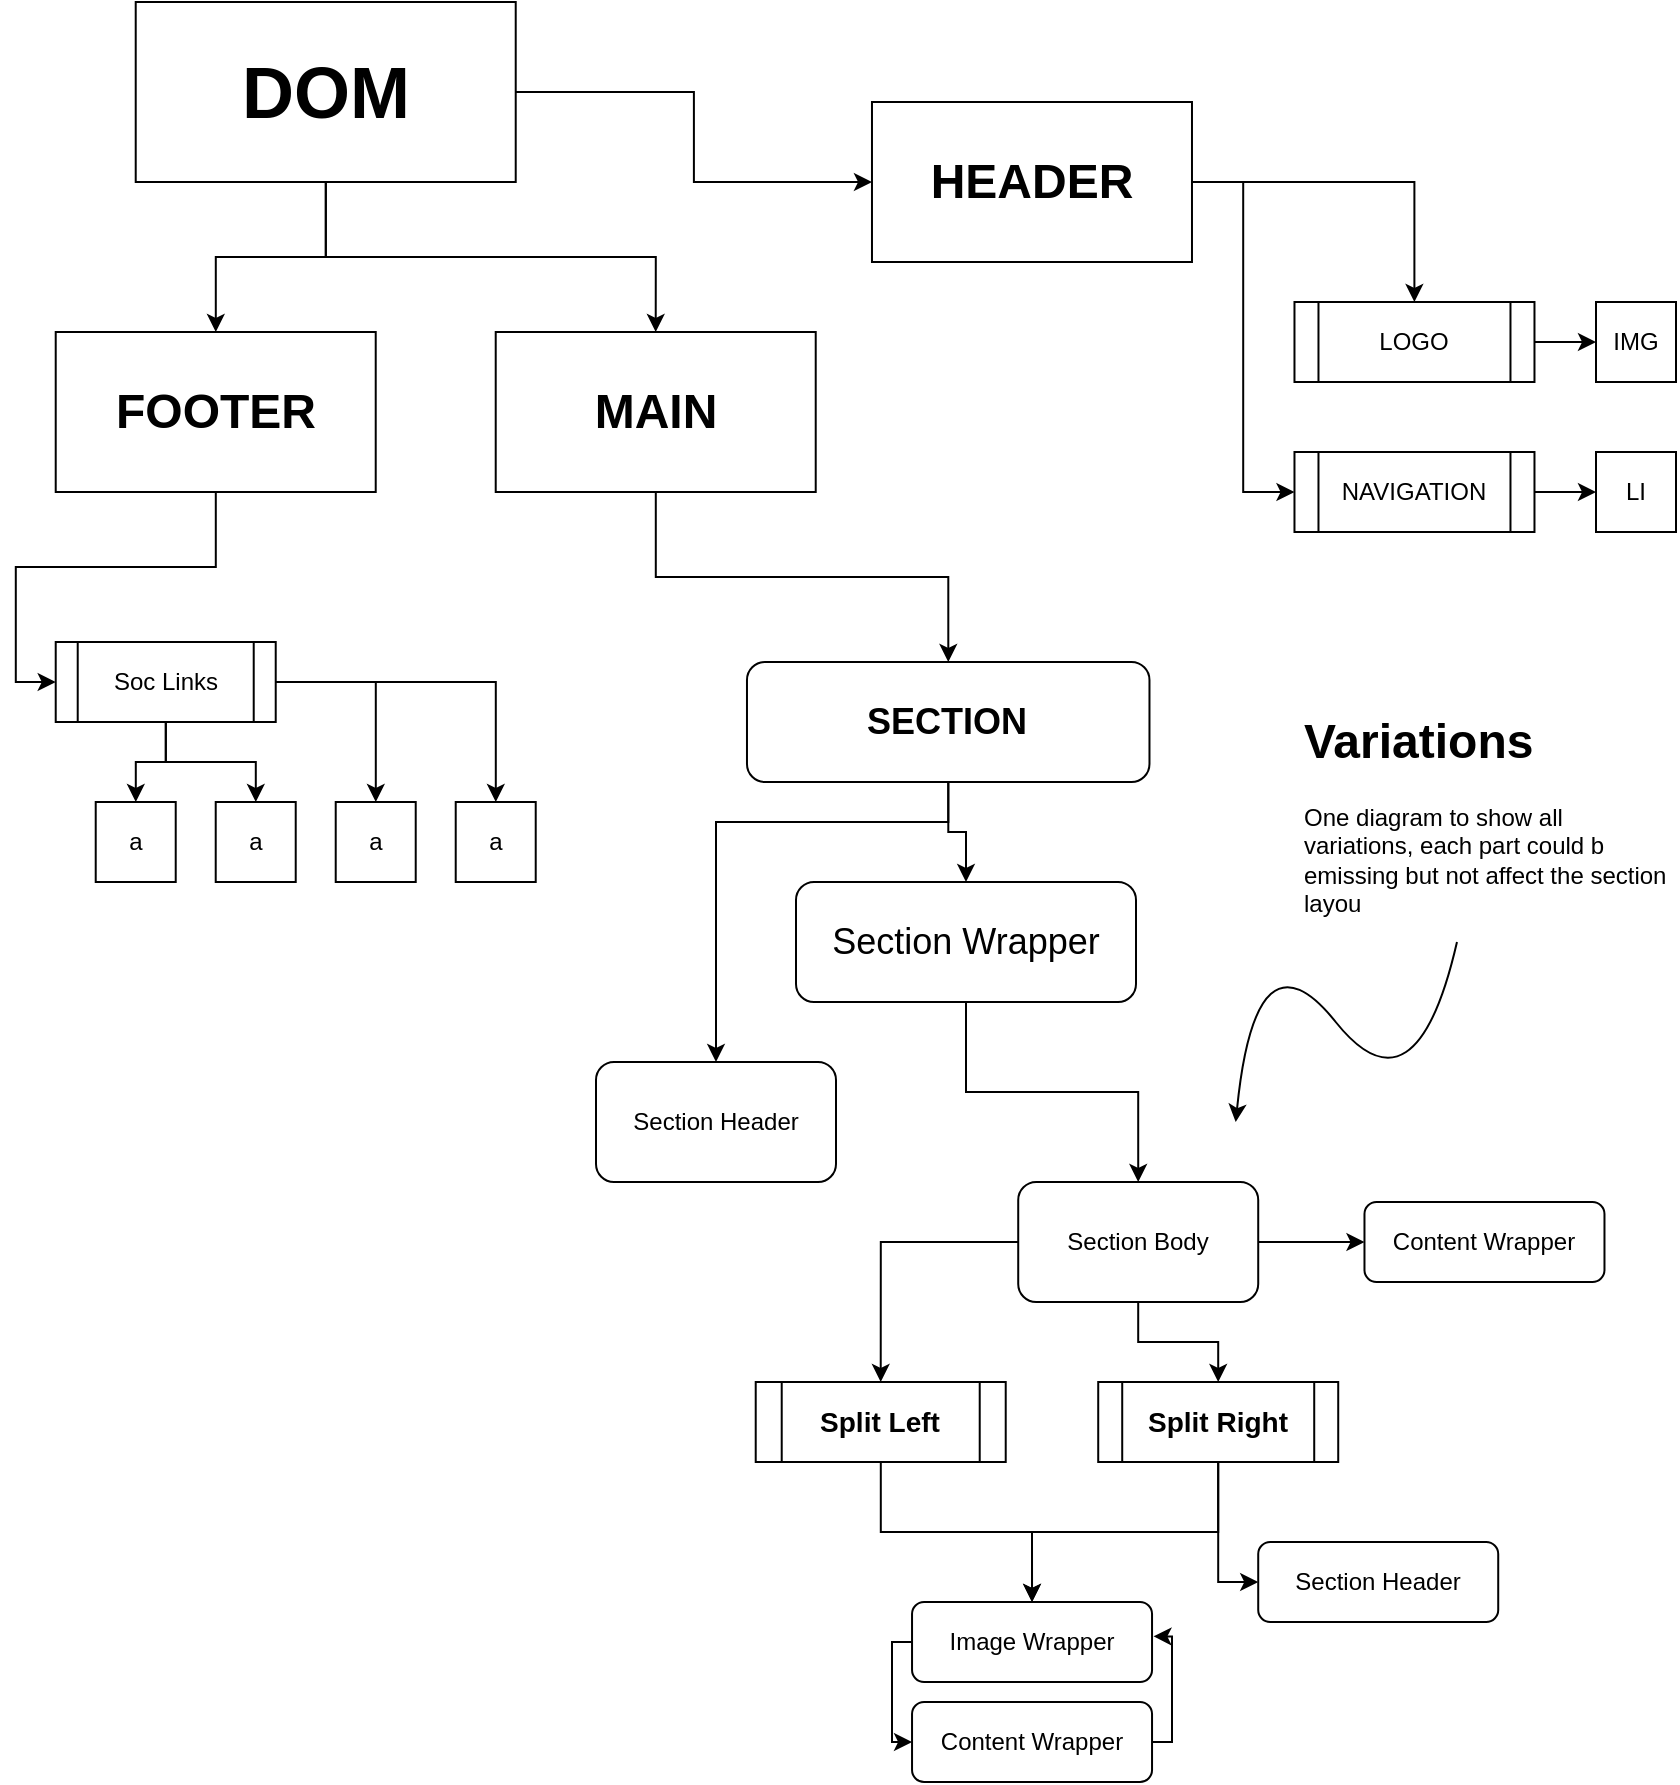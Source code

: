 <mxfile version="21.6.1" type="github">
  <diagram name="Page-1" id="3GMCaoutJsqQsDqICPwn">
    <mxGraphModel dx="2936" dy="2773" grid="1" gridSize="10" guides="1" tooltips="1" connect="1" arrows="1" fold="1" page="1" pageScale="1" pageWidth="850" pageHeight="1100" math="0" shadow="0">
      <root>
        <mxCell id="0" />
        <mxCell id="1" parent="0" />
        <mxCell id="UuIxYVkr14JvkqVsrURw-33" style="edgeStyle=orthogonalEdgeStyle;rounded=0;orthogonalLoop=1;jettySize=auto;html=1;" parent="1" source="UuIxYVkr14JvkqVsrURw-1" target="UuIxYVkr14JvkqVsrURw-3" edge="1">
          <mxGeometry relative="1" as="geometry" />
        </mxCell>
        <mxCell id="UuIxYVkr14JvkqVsrURw-36" style="edgeStyle=orthogonalEdgeStyle;rounded=0;orthogonalLoop=1;jettySize=auto;html=1;" parent="1" source="UuIxYVkr14JvkqVsrURw-1" target="UuIxYVkr14JvkqVsrURw-2" edge="1">
          <mxGeometry relative="1" as="geometry" />
        </mxCell>
        <mxCell id="IUQ1ileT8ZM5fcZU5scy-73" style="edgeStyle=orthogonalEdgeStyle;rounded=0;orthogonalLoop=1;jettySize=auto;html=1;entryX=0.5;entryY=0;entryDx=0;entryDy=0;" edge="1" parent="1" source="UuIxYVkr14JvkqVsrURw-1" target="UuIxYVkr14JvkqVsrURw-4">
          <mxGeometry relative="1" as="geometry" />
        </mxCell>
        <mxCell id="UuIxYVkr14JvkqVsrURw-1" value="&lt;font style=&quot;font-size: 36px;&quot;&gt;&lt;b&gt;DOM&lt;/b&gt;&lt;/font&gt;" style="rounded=0;whiteSpace=wrap;html=1;" parent="1" vertex="1">
          <mxGeometry x="-1250.14" y="-2060" width="190" height="90" as="geometry" />
        </mxCell>
        <mxCell id="UuIxYVkr14JvkqVsrURw-37" style="edgeStyle=orthogonalEdgeStyle;rounded=0;orthogonalLoop=1;jettySize=auto;html=1;" parent="1" source="UuIxYVkr14JvkqVsrURw-2" target="UuIxYVkr14JvkqVsrURw-9" edge="1">
          <mxGeometry relative="1" as="geometry" />
        </mxCell>
        <mxCell id="IUQ1ileT8ZM5fcZU5scy-74" style="edgeStyle=orthogonalEdgeStyle;rounded=0;orthogonalLoop=1;jettySize=auto;html=1;entryX=0;entryY=0.5;entryDx=0;entryDy=0;" edge="1" parent="1" source="UuIxYVkr14JvkqVsrURw-2" target="UuIxYVkr14JvkqVsrURw-8">
          <mxGeometry relative="1" as="geometry" />
        </mxCell>
        <mxCell id="UuIxYVkr14JvkqVsrURw-2" value="&lt;font style=&quot;font-size: 24px;&quot;&gt;&lt;b&gt;HEADER&lt;/b&gt;&lt;/font&gt;" style="rounded=0;whiteSpace=wrap;html=1;" parent="1" vertex="1">
          <mxGeometry x="-882.01" y="-2010" width="160" height="80" as="geometry" />
        </mxCell>
        <mxCell id="UuIxYVkr14JvkqVsrURw-56" style="edgeStyle=orthogonalEdgeStyle;rounded=0;orthogonalLoop=1;jettySize=auto;html=1;entryX=0;entryY=0.5;entryDx=0;entryDy=0;" parent="1" source="UuIxYVkr14JvkqVsrURw-3" target="UuIxYVkr14JvkqVsrURw-57" edge="1">
          <mxGeometry relative="1" as="geometry">
            <mxPoint x="-885.14" y="-2015" as="targetPoint" />
          </mxGeometry>
        </mxCell>
        <mxCell id="UuIxYVkr14JvkqVsrURw-3" value="&lt;font style=&quot;font-size: 24px;&quot;&gt;&lt;b&gt;FOOTER&lt;/b&gt;&lt;/font&gt;" style="rounded=0;whiteSpace=wrap;html=1;" parent="1" vertex="1">
          <mxGeometry x="-1290.14" y="-1895" width="160" height="80" as="geometry" />
        </mxCell>
        <mxCell id="UuIxYVkr14JvkqVsrURw-20" style="edgeStyle=orthogonalEdgeStyle;rounded=0;orthogonalLoop=1;jettySize=auto;html=1;" parent="1" source="UuIxYVkr14JvkqVsrURw-4" target="IUQ1ileT8ZM5fcZU5scy-51" edge="1">
          <mxGeometry relative="1" as="geometry">
            <mxPoint x="-215.14" y="-1765" as="targetPoint" />
          </mxGeometry>
        </mxCell>
        <mxCell id="UuIxYVkr14JvkqVsrURw-4" value="&lt;font style=&quot;font-size: 24px;&quot;&gt;&lt;b&gt;MAIN&lt;/b&gt;&lt;/font&gt;" style="rounded=0;whiteSpace=wrap;html=1;" parent="1" vertex="1">
          <mxGeometry x="-1070.14" y="-1895" width="160" height="80" as="geometry" />
        </mxCell>
        <mxCell id="UuIxYVkr14JvkqVsrURw-40" style="edgeStyle=orthogonalEdgeStyle;rounded=0;orthogonalLoop=1;jettySize=auto;html=1;" parent="1" source="UuIxYVkr14JvkqVsrURw-8" target="UuIxYVkr14JvkqVsrURw-12" edge="1">
          <mxGeometry relative="1" as="geometry" />
        </mxCell>
        <mxCell id="UuIxYVkr14JvkqVsrURw-8" value="NAVIGATION" style="shape=process;whiteSpace=wrap;html=1;backgroundOutline=1;" parent="1" vertex="1">
          <mxGeometry x="-670.76" y="-1835" width="120" height="40" as="geometry" />
        </mxCell>
        <mxCell id="UuIxYVkr14JvkqVsrURw-39" style="edgeStyle=orthogonalEdgeStyle;rounded=0;orthogonalLoop=1;jettySize=auto;html=1;" parent="1" source="UuIxYVkr14JvkqVsrURw-9" target="UuIxYVkr14JvkqVsrURw-17" edge="1">
          <mxGeometry relative="1" as="geometry" />
        </mxCell>
        <mxCell id="UuIxYVkr14JvkqVsrURw-9" value="LOGO" style="shape=process;whiteSpace=wrap;html=1;backgroundOutline=1;" parent="1" vertex="1">
          <mxGeometry x="-670.76" y="-1910" width="120" height="40" as="geometry" />
        </mxCell>
        <mxCell id="UuIxYVkr14JvkqVsrURw-12" value="LI" style="whiteSpace=wrap;html=1;aspect=fixed;" parent="1" vertex="1">
          <mxGeometry x="-520" y="-1835" width="40" height="40" as="geometry" />
        </mxCell>
        <mxCell id="UuIxYVkr14JvkqVsrURw-17" value="IMG" style="whiteSpace=wrap;html=1;aspect=fixed;" parent="1" vertex="1">
          <mxGeometry x="-520" y="-1910" width="40" height="40" as="geometry" />
        </mxCell>
        <mxCell id="IUQ1ileT8ZM5fcZU5scy-46" style="edgeStyle=orthogonalEdgeStyle;rounded=0;orthogonalLoop=1;jettySize=auto;html=1;" edge="1" parent="1" source="UuIxYVkr14JvkqVsrURw-57" target="IUQ1ileT8ZM5fcZU5scy-45">
          <mxGeometry relative="1" as="geometry" />
        </mxCell>
        <mxCell id="IUQ1ileT8ZM5fcZU5scy-48" style="edgeStyle=orthogonalEdgeStyle;rounded=0;orthogonalLoop=1;jettySize=auto;html=1;" edge="1" parent="1" source="UuIxYVkr14JvkqVsrURw-57" target="IUQ1ileT8ZM5fcZU5scy-43">
          <mxGeometry relative="1" as="geometry" />
        </mxCell>
        <mxCell id="IUQ1ileT8ZM5fcZU5scy-49" style="edgeStyle=orthogonalEdgeStyle;rounded=0;orthogonalLoop=1;jettySize=auto;html=1;" edge="1" parent="1" source="UuIxYVkr14JvkqVsrURw-57" target="IUQ1ileT8ZM5fcZU5scy-42">
          <mxGeometry relative="1" as="geometry" />
        </mxCell>
        <mxCell id="IUQ1ileT8ZM5fcZU5scy-72" style="edgeStyle=orthogonalEdgeStyle;rounded=0;orthogonalLoop=1;jettySize=auto;html=1;" edge="1" parent="1" source="UuIxYVkr14JvkqVsrURw-57" target="IUQ1ileT8ZM5fcZU5scy-44">
          <mxGeometry relative="1" as="geometry" />
        </mxCell>
        <mxCell id="UuIxYVkr14JvkqVsrURw-57" value="Soc Links" style="shape=process;whiteSpace=wrap;html=1;backgroundOutline=1;" parent="1" vertex="1">
          <mxGeometry x="-1290.14" y="-1740" width="110" height="40" as="geometry" />
        </mxCell>
        <mxCell id="IUQ1ileT8ZM5fcZU5scy-42" value="a" style="whiteSpace=wrap;html=1;aspect=fixed;" vertex="1" parent="1">
          <mxGeometry x="-1270.14" y="-1660" width="40" height="40" as="geometry" />
        </mxCell>
        <mxCell id="IUQ1ileT8ZM5fcZU5scy-43" value="a" style="whiteSpace=wrap;html=1;aspect=fixed;" vertex="1" parent="1">
          <mxGeometry x="-1210.14" y="-1660" width="40" height="40" as="geometry" />
        </mxCell>
        <mxCell id="IUQ1ileT8ZM5fcZU5scy-44" value="a" style="whiteSpace=wrap;html=1;aspect=fixed;" vertex="1" parent="1">
          <mxGeometry x="-1150.14" y="-1660" width="40" height="40" as="geometry" />
        </mxCell>
        <mxCell id="IUQ1ileT8ZM5fcZU5scy-45" value="a" style="whiteSpace=wrap;html=1;aspect=fixed;" vertex="1" parent="1">
          <mxGeometry x="-1090.14" y="-1660" width="40" height="40" as="geometry" />
        </mxCell>
        <mxCell id="IUQ1ileT8ZM5fcZU5scy-50" style="edgeStyle=orthogonalEdgeStyle;rounded=0;orthogonalLoop=1;jettySize=auto;html=1;" edge="1" parent="1" source="IUQ1ileT8ZM5fcZU5scy-51" target="IUQ1ileT8ZM5fcZU5scy-58">
          <mxGeometry relative="1" as="geometry" />
        </mxCell>
        <mxCell id="IUQ1ileT8ZM5fcZU5scy-75" style="edgeStyle=orthogonalEdgeStyle;rounded=0;orthogonalLoop=1;jettySize=auto;html=1;entryX=0.5;entryY=0;entryDx=0;entryDy=0;" edge="1" parent="1" source="IUQ1ileT8ZM5fcZU5scy-51" target="IUQ1ileT8ZM5fcZU5scy-52">
          <mxGeometry relative="1" as="geometry">
            <Array as="points">
              <mxPoint x="-844" y="-1650" />
              <mxPoint x="-960" y="-1650" />
            </Array>
          </mxGeometry>
        </mxCell>
        <mxCell id="IUQ1ileT8ZM5fcZU5scy-51" value="&lt;font style=&quot;font-size: 18px;&quot;&gt;&lt;b&gt;SECTION&lt;/b&gt;&lt;/font&gt;" style="rounded=1;whiteSpace=wrap;html=1;" vertex="1" parent="1">
          <mxGeometry x="-944.51" y="-1730" width="201.25" height="60" as="geometry" />
        </mxCell>
        <mxCell id="IUQ1ileT8ZM5fcZU5scy-52" value="Section Header" style="rounded=1;whiteSpace=wrap;html=1;" vertex="1" parent="1">
          <mxGeometry x="-1020.0" y="-1530" width="120" height="60" as="geometry" />
        </mxCell>
        <mxCell id="IUQ1ileT8ZM5fcZU5scy-53" style="edgeStyle=orthogonalEdgeStyle;rounded=0;orthogonalLoop=1;jettySize=auto;html=1;entryX=0.5;entryY=0;entryDx=0;entryDy=0;" edge="1" parent="1" source="IUQ1ileT8ZM5fcZU5scy-55" target="IUQ1ileT8ZM5fcZU5scy-60">
          <mxGeometry relative="1" as="geometry" />
        </mxCell>
        <mxCell id="IUQ1ileT8ZM5fcZU5scy-54" style="edgeStyle=orthogonalEdgeStyle;rounded=0;orthogonalLoop=1;jettySize=auto;html=1;entryX=0.5;entryY=0;entryDx=0;entryDy=0;" edge="1" parent="1" source="IUQ1ileT8ZM5fcZU5scy-55" target="IUQ1ileT8ZM5fcZU5scy-63">
          <mxGeometry relative="1" as="geometry" />
        </mxCell>
        <mxCell id="IUQ1ileT8ZM5fcZU5scy-67" style="edgeStyle=orthogonalEdgeStyle;rounded=0;orthogonalLoop=1;jettySize=auto;html=1;" edge="1" parent="1" source="IUQ1ileT8ZM5fcZU5scy-55" target="IUQ1ileT8ZM5fcZU5scy-68">
          <mxGeometry relative="1" as="geometry">
            <mxPoint x="-610.14" y="-1470" as="targetPoint" />
          </mxGeometry>
        </mxCell>
        <mxCell id="IUQ1ileT8ZM5fcZU5scy-55" value="Section Body" style="rounded=1;whiteSpace=wrap;html=1;glass=0;" vertex="1" parent="1">
          <mxGeometry x="-808.89" y="-1470" width="120" height="60" as="geometry" />
        </mxCell>
        <mxCell id="IUQ1ileT8ZM5fcZU5scy-57" style="edgeStyle=orthogonalEdgeStyle;rounded=0;orthogonalLoop=1;jettySize=auto;html=1;entryX=0.5;entryY=0;entryDx=0;entryDy=0;" edge="1" parent="1" source="IUQ1ileT8ZM5fcZU5scy-58" target="IUQ1ileT8ZM5fcZU5scy-55">
          <mxGeometry relative="1" as="geometry" />
        </mxCell>
        <mxCell id="IUQ1ileT8ZM5fcZU5scy-58" value="&lt;font style=&quot;font-size: 18px;&quot;&gt;Section Wrapper&lt;/font&gt;" style="rounded=1;whiteSpace=wrap;html=1;" vertex="1" parent="1">
          <mxGeometry x="-920" y="-1620" width="170" height="60" as="geometry" />
        </mxCell>
        <mxCell id="IUQ1ileT8ZM5fcZU5scy-88" style="edgeStyle=orthogonalEdgeStyle;rounded=0;orthogonalLoop=1;jettySize=auto;html=1;entryX=0.5;entryY=0;entryDx=0;entryDy=0;" edge="1" parent="1" source="IUQ1ileT8ZM5fcZU5scy-60" target="IUQ1ileT8ZM5fcZU5scy-76">
          <mxGeometry relative="1" as="geometry" />
        </mxCell>
        <mxCell id="IUQ1ileT8ZM5fcZU5scy-60" value="&lt;b style=&quot;border-color: var(--border-color);&quot;&gt;&lt;font style=&quot;font-size: 14px;&quot;&gt;Split Left&lt;/font&gt;&lt;/b&gt;" style="shape=process;whiteSpace=wrap;html=1;backgroundOutline=1;" vertex="1" parent="1">
          <mxGeometry x="-940.14" y="-1370" width="125" height="40" as="geometry" />
        </mxCell>
        <mxCell id="IUQ1ileT8ZM5fcZU5scy-61" style="edgeStyle=orthogonalEdgeStyle;rounded=0;orthogonalLoop=1;jettySize=auto;html=1;entryX=0;entryY=0.5;entryDx=0;entryDy=0;" edge="1" parent="1" source="IUQ1ileT8ZM5fcZU5scy-63" target="IUQ1ileT8ZM5fcZU5scy-65">
          <mxGeometry relative="1" as="geometry" />
        </mxCell>
        <mxCell id="IUQ1ileT8ZM5fcZU5scy-62" style="edgeStyle=orthogonalEdgeStyle;rounded=0;orthogonalLoop=1;jettySize=auto;html=1;entryX=0.5;entryY=0;entryDx=0;entryDy=0;" edge="1" parent="1" source="IUQ1ileT8ZM5fcZU5scy-63" target="IUQ1ileT8ZM5fcZU5scy-76">
          <mxGeometry relative="1" as="geometry">
            <mxPoint x="-714.61" y="-1279.32" as="targetPoint" />
          </mxGeometry>
        </mxCell>
        <mxCell id="IUQ1ileT8ZM5fcZU5scy-63" value="&lt;b style=&quot;border-color: var(--border-color);&quot;&gt;&lt;font style=&quot;font-size: 14px;&quot;&gt;Split Right&lt;/font&gt;&lt;/b&gt;" style="shape=process;whiteSpace=wrap;html=1;backgroundOutline=1;" vertex="1" parent="1">
          <mxGeometry x="-768.89" y="-1370" width="120" height="40" as="geometry" />
        </mxCell>
        <mxCell id="IUQ1ileT8ZM5fcZU5scy-65" value="Section Header" style="rounded=1;whiteSpace=wrap;html=1;" vertex="1" parent="1">
          <mxGeometry x="-688.89" y="-1290" width="120" height="40" as="geometry" />
        </mxCell>
        <mxCell id="IUQ1ileT8ZM5fcZU5scy-68" value="Content Wrapper" style="rounded=1;whiteSpace=wrap;html=1;glass=0;" vertex="1" parent="1">
          <mxGeometry x="-635.76" y="-1460" width="120" height="40" as="geometry" />
        </mxCell>
        <mxCell id="IUQ1ileT8ZM5fcZU5scy-70" value="" style="curved=1;endArrow=classic;html=1;rounded=0;" edge="1" parent="1" source="IUQ1ileT8ZM5fcZU5scy-71">
          <mxGeometry width="50" height="50" relative="1" as="geometry">
            <mxPoint x="-610.14" y="-1630" as="sourcePoint" />
            <mxPoint x="-700.14" y="-1500" as="targetPoint" />
            <Array as="points">
              <mxPoint x="-610.14" y="-1500" />
              <mxPoint x="-690.14" y="-1600" />
            </Array>
          </mxGeometry>
        </mxCell>
        <mxCell id="IUQ1ileT8ZM5fcZU5scy-71" value="&lt;h1&gt;Variations&lt;/h1&gt;&lt;p&gt;One diagram to show all variations, each part could b emissing but not affect the section layou&lt;/p&gt;" style="text;html=1;strokeColor=none;fillColor=none;spacing=5;spacingTop=-20;whiteSpace=wrap;overflow=hidden;rounded=0;" vertex="1" parent="1">
          <mxGeometry x="-670.76" y="-1710" width="190" height="120" as="geometry" />
        </mxCell>
        <mxCell id="IUQ1ileT8ZM5fcZU5scy-80" style="edgeStyle=orthogonalEdgeStyle;rounded=0;orthogonalLoop=1;jettySize=auto;html=1;exitX=0;exitY=0.5;exitDx=0;exitDy=0;entryX=0;entryY=0.5;entryDx=0;entryDy=0;" edge="1" parent="1" source="IUQ1ileT8ZM5fcZU5scy-76" target="IUQ1ileT8ZM5fcZU5scy-77">
          <mxGeometry relative="1" as="geometry">
            <Array as="points">
              <mxPoint x="-871.98" y="-1240" />
              <mxPoint x="-871.98" y="-1190" />
            </Array>
          </mxGeometry>
        </mxCell>
        <mxCell id="IUQ1ileT8ZM5fcZU5scy-76" value="Image Wrapper" style="rounded=1;whiteSpace=wrap;html=1;glass=0;" vertex="1" parent="1">
          <mxGeometry x="-861.98" y="-1260" width="120" height="40" as="geometry" />
        </mxCell>
        <mxCell id="IUQ1ileT8ZM5fcZU5scy-83" style="edgeStyle=orthogonalEdgeStyle;rounded=0;orthogonalLoop=1;jettySize=auto;html=1;entryX=1.006;entryY=0.429;entryDx=0;entryDy=0;entryPerimeter=0;exitX=1;exitY=0.5;exitDx=0;exitDy=0;" edge="1" parent="1" source="IUQ1ileT8ZM5fcZU5scy-77" target="IUQ1ileT8ZM5fcZU5scy-76">
          <mxGeometry relative="1" as="geometry">
            <Array as="points">
              <mxPoint x="-731.98" y="-1190" />
              <mxPoint x="-731.98" y="-1243" />
            </Array>
          </mxGeometry>
        </mxCell>
        <mxCell id="IUQ1ileT8ZM5fcZU5scy-77" value="Content Wrapper" style="rounded=1;whiteSpace=wrap;html=1;glass=0;" vertex="1" parent="1">
          <mxGeometry x="-861.98" y="-1210" width="120" height="40" as="geometry" />
        </mxCell>
      </root>
    </mxGraphModel>
  </diagram>
</mxfile>
